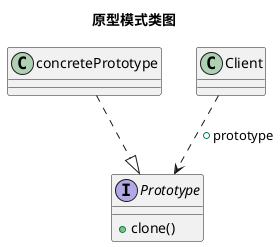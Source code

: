@startuml

title 原型模式类图

interface Prototype {
    + clone()
}

class concretePrototype

concretePrototype ..|> Prototype

class Client

Client ..> Prototype : +prototype


@enduml